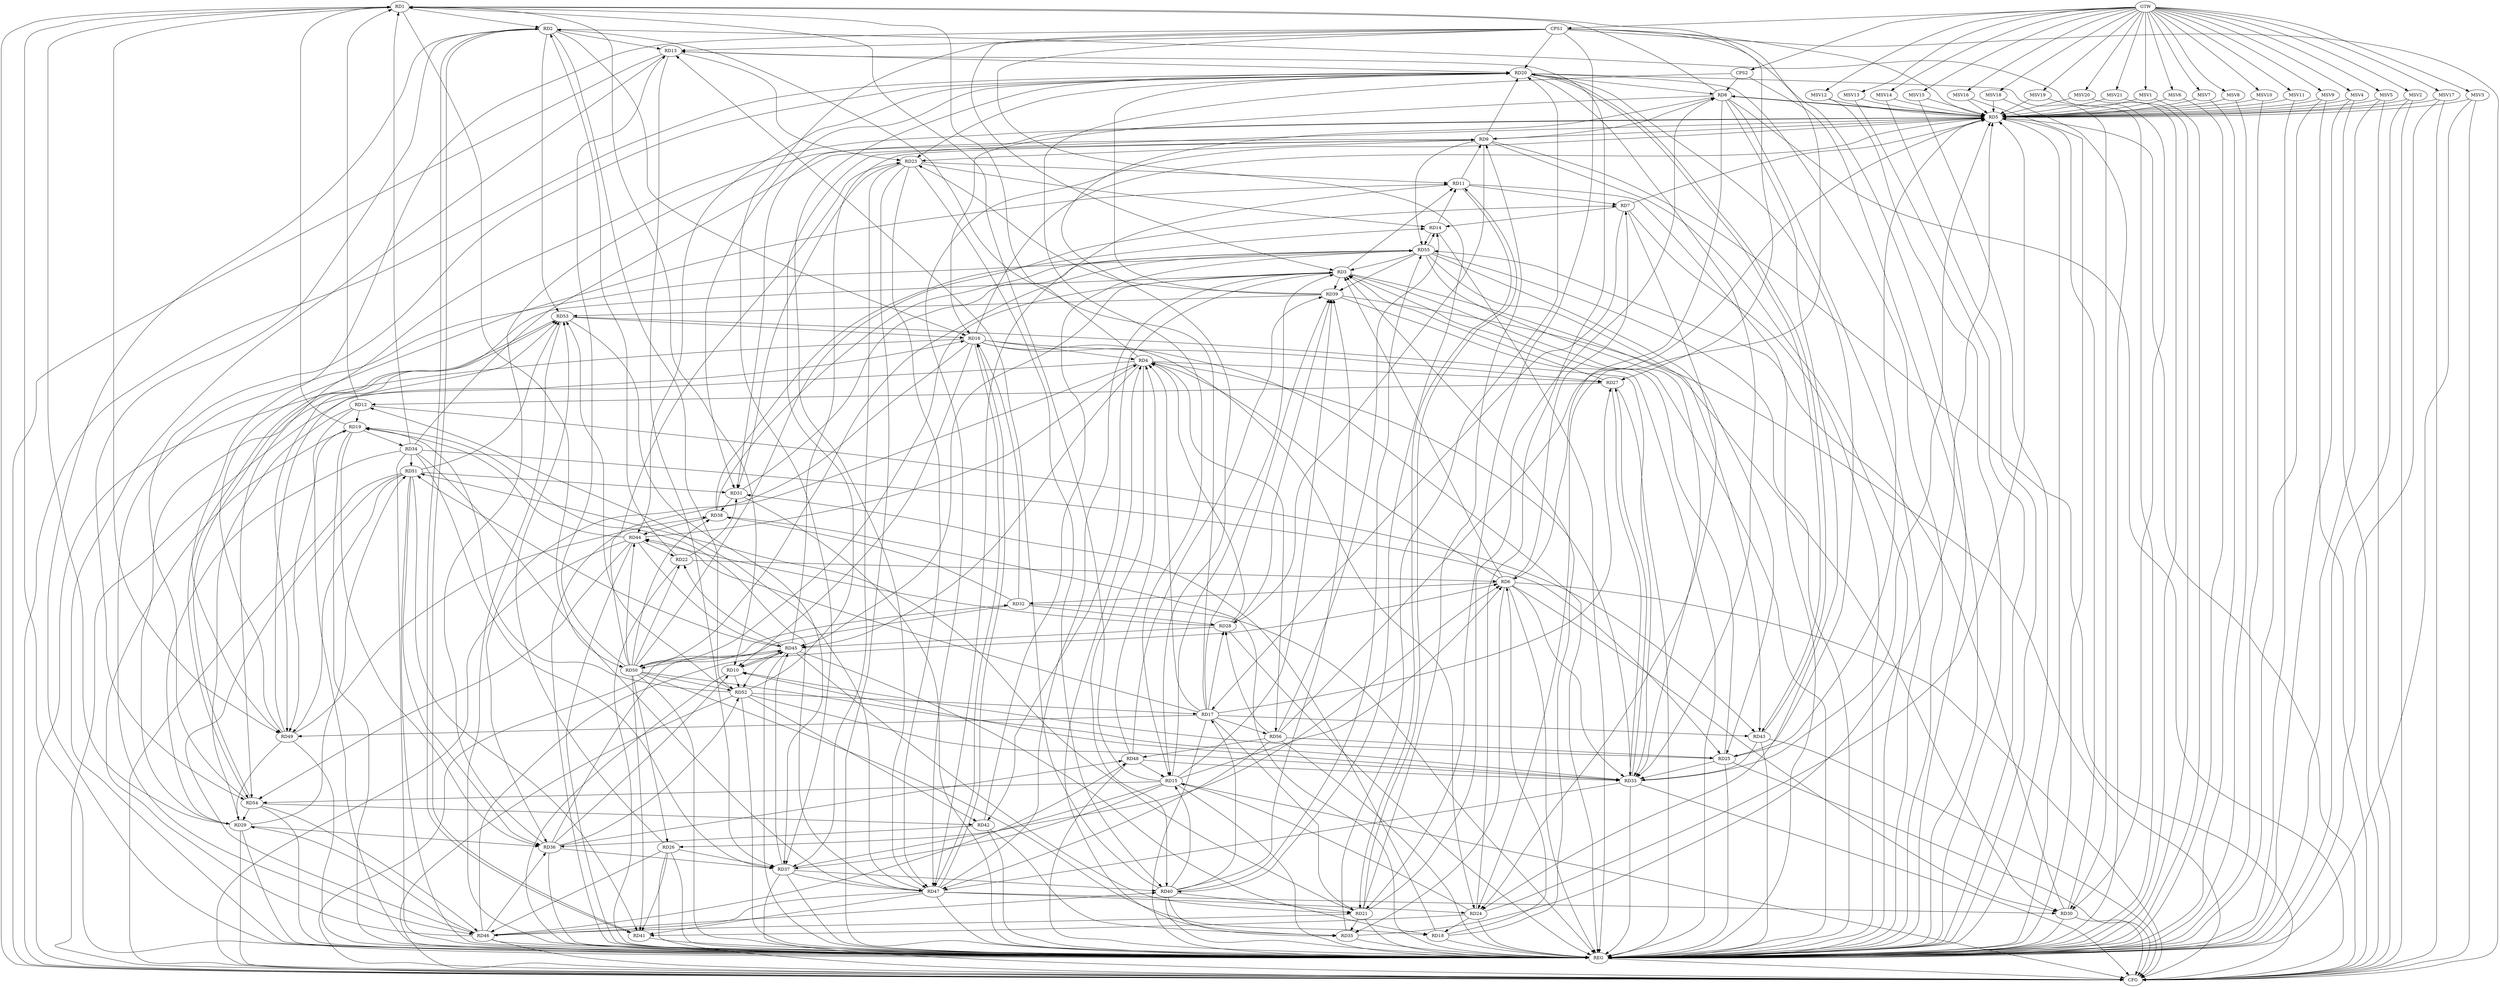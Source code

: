 strict digraph G {
  RD1 [ label="RD1" ];
  RD2 [ label="RD2" ];
  RD3 [ label="RD3" ];
  RD4 [ label="RD4" ];
  RD5 [ label="RD5" ];
  RD6 [ label="RD6" ];
  RD7 [ label="RD7" ];
  RD8 [ label="RD8" ];
  RD9 [ label="RD9" ];
  RD10 [ label="RD10" ];
  RD11 [ label="RD11" ];
  RD12 [ label="RD12" ];
  RD13 [ label="RD13" ];
  RD14 [ label="RD14" ];
  RD15 [ label="RD15" ];
  RD16 [ label="RD16" ];
  RD17 [ label="RD17" ];
  RD18 [ label="RD18" ];
  RD19 [ label="RD19" ];
  RD20 [ label="RD20" ];
  RD21 [ label="RD21" ];
  RD22 [ label="RD22" ];
  RD23 [ label="RD23" ];
  RD24 [ label="RD24" ];
  RD25 [ label="RD25" ];
  RD26 [ label="RD26" ];
  RD27 [ label="RD27" ];
  RD28 [ label="RD28" ];
  RD29 [ label="RD29" ];
  RD30 [ label="RD30" ];
  RD31 [ label="RD31" ];
  RD32 [ label="RD32" ];
  RD33 [ label="RD33" ];
  RD34 [ label="RD34" ];
  RD35 [ label="RD35" ];
  RD36 [ label="RD36" ];
  RD37 [ label="RD37" ];
  RD38 [ label="RD38" ];
  RD39 [ label="RD39" ];
  RD40 [ label="RD40" ];
  RD41 [ label="RD41" ];
  RD42 [ label="RD42" ];
  RD43 [ label="RD43" ];
  RD44 [ label="RD44" ];
  RD45 [ label="RD45" ];
  RD46 [ label="RD46" ];
  RD47 [ label="RD47" ];
  RD48 [ label="RD48" ];
  RD49 [ label="RD49" ];
  RD50 [ label="RD50" ];
  RD51 [ label="RD51" ];
  RD52 [ label="RD52" ];
  RD53 [ label="RD53" ];
  RD54 [ label="RD54" ];
  RD55 [ label="RD55" ];
  RD56 [ label="RD56" ];
  CPS1 [ label="CPS1" ];
  CPS2 [ label="CPS2" ];
  GTW [ label="GTW" ];
  REG [ label="REG" ];
  CFG [ label="CFG" ];
  MSV1 [ label="MSV1" ];
  MSV2 [ label="MSV2" ];
  MSV3 [ label="MSV3" ];
  MSV4 [ label="MSV4" ];
  MSV5 [ label="MSV5" ];
  MSV6 [ label="MSV6" ];
  MSV7 [ label="MSV7" ];
  MSV8 [ label="MSV8" ];
  MSV9 [ label="MSV9" ];
  MSV10 [ label="MSV10" ];
  MSV11 [ label="MSV11" ];
  MSV12 [ label="MSV12" ];
  MSV13 [ label="MSV13" ];
  MSV14 [ label="MSV14" ];
  MSV15 [ label="MSV15" ];
  MSV16 [ label="MSV16" ];
  MSV17 [ label="MSV17" ];
  MSV18 [ label="MSV18" ];
  MSV19 [ label="MSV19" ];
  MSV20 [ label="MSV20" ];
  MSV21 [ label="MSV21" ];
  RD1 -> RD2;
  RD4 -> RD1;
  RD8 -> RD1;
  RD1 -> RD10;
  RD12 -> RD1;
  RD15 -> RD1;
  RD19 -> RD1;
  RD1 -> RD24;
  RD29 -> RD1;
  RD34 -> RD1;
  RD1 -> RD49;
  RD1 -> RD50;
  RD2 -> RD13;
  RD2 -> RD16;
  RD17 -> RD2;
  RD22 -> RD2;
  RD2 -> RD30;
  RD2 -> RD41;
  RD41 -> RD2;
  RD2 -> RD52;
  RD2 -> RD53;
  RD2 -> RD54;
  RD6 -> RD3;
  RD3 -> RD11;
  RD15 -> RD3;
  RD18 -> RD3;
  RD25 -> RD3;
  RD27 -> RD3;
  RD3 -> RD30;
  RD3 -> RD39;
  RD3 -> RD42;
  RD3 -> RD45;
  RD47 -> RD3;
  RD3 -> RD49;
  RD3 -> RD50;
  RD55 -> RD3;
  RD6 -> RD4;
  RD16 -> RD4;
  RD17 -> RD4;
  RD4 -> RD27;
  RD28 -> RD4;
  RD4 -> RD33;
  RD35 -> RD4;
  RD4 -> RD40;
  RD44 -> RD4;
  RD4 -> RD45;
  RD48 -> RD4;
  RD4 -> RD56;
  RD7 -> RD5;
  RD5 -> RD8;
  RD8 -> RD5;
  RD5 -> RD9;
  RD16 -> RD5;
  RD24 -> RD5;
  RD25 -> RD5;
  RD30 -> RD5;
  RD5 -> RD31;
  RD33 -> RD5;
  RD35 -> RD5;
  RD5 -> RD47;
  RD52 -> RD5;
  RD5 -> RD54;
  RD56 -> RD5;
  RD6 -> RD7;
  RD8 -> RD6;
  RD15 -> RD6;
  RD18 -> RD6;
  RD22 -> RD6;
  RD6 -> RD30;
  RD6 -> RD32;
  RD6 -> RD33;
  RD6 -> RD35;
  RD37 -> RD6;
  RD46 -> RD6;
  RD11 -> RD7;
  RD7 -> RD14;
  RD7 -> RD17;
  RD7 -> RD24;
  RD50 -> RD7;
  RD9 -> RD8;
  RD8 -> RD15;
  RD8 -> RD16;
  RD20 -> RD8;
  RD21 -> RD8;
  RD8 -> RD24;
  RD11 -> RD9;
  RD9 -> RD20;
  RD21 -> RD9;
  RD9 -> RD23;
  RD9 -> RD28;
  RD34 -> RD9;
  RD36 -> RD9;
  RD45 -> RD9;
  RD9 -> RD55;
  RD16 -> RD10;
  RD25 -> RD10;
  RD33 -> RD10;
  RD36 -> RD10;
  RD10 -> RD45;
  RD45 -> RD10;
  RD10 -> RD52;
  RD14 -> RD11;
  RD11 -> RD21;
  RD21 -> RD11;
  RD23 -> RD11;
  RD11 -> RD47;
  RD49 -> RD11;
  RD12 -> RD19;
  RD27 -> RD12;
  RD12 -> RD29;
  RD12 -> RD43;
  RD47 -> RD12;
  RD13 -> RD20;
  RD13 -> RD23;
  RD24 -> RD13;
  RD13 -> RD37;
  RD40 -> RD13;
  RD50 -> RD13;
  RD23 -> RD14;
  RD38 -> RD14;
  RD14 -> RD55;
  RD55 -> RD14;
  RD56 -> RD14;
  RD24 -> RD15;
  RD15 -> RD26;
  RD15 -> RD37;
  RD15 -> RD39;
  RD40 -> RD15;
  RD48 -> RD15;
  RD15 -> RD54;
  RD16 -> RD24;
  RD16 -> RD27;
  RD29 -> RD16;
  RD32 -> RD16;
  RD16 -> RD36;
  RD16 -> RD47;
  RD47 -> RD16;
  RD53 -> RD16;
  RD17 -> RD21;
  RD17 -> RD27;
  RD17 -> RD28;
  RD17 -> RD39;
  RD40 -> RD17;
  RD17 -> RD43;
  RD17 -> RD44;
  RD17 -> RD49;
  RD52 -> RD17;
  RD17 -> RD56;
  RD24 -> RD18;
  RD18 -> RD31;
  RD45 -> RD18;
  RD50 -> RD18;
  RD19 -> RD34;
  RD19 -> RD36;
  RD44 -> RD19;
  RD46 -> RD19;
  RD47 -> RD19;
  RD19 -> RD49;
  RD52 -> RD19;
  RD20 -> RD23;
  RD20 -> RD25;
  RD20 -> RD30;
  RD20 -> RD31;
  RD20 -> RD33;
  RD35 -> RD20;
  RD39 -> RD20;
  RD20 -> RD43;
  RD43 -> RD20;
  RD20 -> RD44;
  RD20 -> RD47;
  RD54 -> RD20;
  RD21 -> RD35;
  RD40 -> RD21;
  RD45 -> RD21;
  RD21 -> RD46;
  RD21 -> RD51;
  RD22 -> RD31;
  RD44 -> RD22;
  RD45 -> RD22;
  RD50 -> RD22;
  RD23 -> RD31;
  RD23 -> RD37;
  RD39 -> RD23;
  RD23 -> RD40;
  RD23 -> RD47;
  RD50 -> RD23;
  RD24 -> RD41;
  RD47 -> RD24;
  RD25 -> RD33;
  RD34 -> RD25;
  RD55 -> RD25;
  RD56 -> RD25;
  RD26 -> RD37;
  RD26 -> RD41;
  RD26 -> RD46;
  RD50 -> RD26;
  RD26 -> RD53;
  RD27 -> RD33;
  RD33 -> RD27;
  RD32 -> RD28;
  RD28 -> RD39;
  RD28 -> RD44;
  RD28 -> RD45;
  RD56 -> RD28;
  RD34 -> RD29;
  RD29 -> RD36;
  RD46 -> RD29;
  RD49 -> RD29;
  RD29 -> RD51;
  RD54 -> RD29;
  RD47 -> RD30;
  RD30 -> RD55;
  RD31 -> RD38;
  RD51 -> RD31;
  RD31 -> RD55;
  RD32 -> RD38;
  RD50 -> RD32;
  RD43 -> RD33;
  RD33 -> RD47;
  RD48 -> RD33;
  RD50 -> RD33;
  RD52 -> RD33;
  RD53 -> RD33;
  RD55 -> RD33;
  RD34 -> RD37;
  RD34 -> RD47;
  RD34 -> RD51;
  RD40 -> RD35;
  RD42 -> RD35;
  RD36 -> RD37;
  RD42 -> RD36;
  RD36 -> RD45;
  RD46 -> RD36;
  RD36 -> RD48;
  RD51 -> RD36;
  RD36 -> RD52;
  RD37 -> RD40;
  RD37 -> RD45;
  RD37 -> RD47;
  RD53 -> RD37;
  RD38 -> RD44;
  RD49 -> RD38;
  RD50 -> RD38;
  RD38 -> RD55;
  RD40 -> RD39;
  RD48 -> RD39;
  RD39 -> RD53;
  RD55 -> RD39;
  RD46 -> RD40;
  RD40 -> RD55;
  RD47 -> RD41;
  RD50 -> RD41;
  RD51 -> RD41;
  RD52 -> RD42;
  RD54 -> RD42;
  RD42 -> RD55;
  RD55 -> RD43;
  RD44 -> RD45;
  RD50 -> RD44;
  RD44 -> RD54;
  RD45 -> RD50;
  RD45 -> RD51;
  RD45 -> RD52;
  RD47 -> RD46;
  RD46 -> RD48;
  RD51 -> RD46;
  RD54 -> RD46;
  RD55 -> RD46;
  RD56 -> RD47;
  RD56 -> RD48;
  RD51 -> RD49;
  RD49 -> RD53;
  RD50 -> RD52;
  RD50 -> RD55;
  RD51 -> RD53;
  RD52 -> RD53;
  RD53 -> RD54;
  RD54 -> RD53;
  CPS1 -> RD5;
  CPS1 -> RD49;
  CPS1 -> RD37;
  CPS1 -> RD13;
  CPS1 -> RD27;
  CPS1 -> RD21;
  CPS1 -> RD3;
  CPS1 -> RD40;
  CPS1 -> RD20;
  CPS2 -> RD15;
  CPS2 -> RD8;
  GTW -> CPS1;
  GTW -> CPS2;
  RD1 -> REG;
  RD2 -> REG;
  RD3 -> REG;
  RD4 -> REG;
  RD5 -> REG;
  RD6 -> REG;
  RD7 -> REG;
  RD8 -> REG;
  RD9 -> REG;
  RD10 -> REG;
  RD11 -> REG;
  RD12 -> REG;
  RD13 -> REG;
  RD14 -> REG;
  RD15 -> REG;
  RD16 -> REG;
  RD17 -> REG;
  RD18 -> REG;
  RD19 -> REG;
  RD20 -> REG;
  RD21 -> REG;
  RD22 -> REG;
  RD23 -> REG;
  RD24 -> REG;
  RD25 -> REG;
  RD26 -> REG;
  RD27 -> REG;
  RD28 -> REG;
  RD29 -> REG;
  RD30 -> REG;
  RD31 -> REG;
  RD32 -> REG;
  RD33 -> REG;
  RD34 -> REG;
  RD35 -> REG;
  RD36 -> REG;
  RD37 -> REG;
  RD38 -> REG;
  RD39 -> REG;
  RD40 -> REG;
  RD41 -> REG;
  RD42 -> REG;
  RD43 -> REG;
  RD44 -> REG;
  RD45 -> REG;
  RD46 -> REG;
  RD47 -> REG;
  RD48 -> REG;
  RD49 -> REG;
  RD50 -> REG;
  RD51 -> REG;
  RD52 -> REG;
  RD53 -> REG;
  RD54 -> REG;
  RD55 -> REG;
  RD56 -> REG;
  CPS1 -> REG;
  CPS2 -> REG;
  RD25 -> CFG;
  RD4 -> CFG;
  RD33 -> CFG;
  RD51 -> CFG;
  RD1 -> CFG;
  RD39 -> CFG;
  RD29 -> CFG;
  RD15 -> CFG;
  RD37 -> CFG;
  RD46 -> CFG;
  RD32 -> CFG;
  RD16 -> CFG;
  RD30 -> CFG;
  RD6 -> CFG;
  RD20 -> CFG;
  RD44 -> CFG;
  RD9 -> CFG;
  RD26 -> CFG;
  RD5 -> CFG;
  RD43 -> CFG;
  RD13 -> CFG;
  CPS1 -> CFG;
  RD52 -> CFG;
  RD8 -> CFG;
  REG -> CFG;
  MSV1 -> RD5;
  MSV2 -> RD5;
  GTW -> MSV1;
  MSV1 -> REG;
  GTW -> MSV2;
  MSV2 -> REG;
  MSV2 -> CFG;
  MSV3 -> RD5;
  MSV4 -> RD5;
  MSV5 -> RD5;
  MSV6 -> RD5;
  GTW -> MSV3;
  MSV3 -> REG;
  MSV3 -> CFG;
  GTW -> MSV4;
  MSV4 -> REG;
  MSV4 -> CFG;
  GTW -> MSV5;
  MSV5 -> REG;
  MSV5 -> CFG;
  GTW -> MSV6;
  MSV6 -> REG;
  MSV7 -> RD5;
  MSV8 -> RD5;
  MSV9 -> RD5;
  GTW -> MSV7;
  MSV7 -> REG;
  GTW -> MSV8;
  MSV8 -> REG;
  GTW -> MSV9;
  MSV9 -> REG;
  MSV9 -> CFG;
  MSV10 -> RD5;
  GTW -> MSV10;
  MSV10 -> REG;
  MSV11 -> RD5;
  MSV12 -> RD5;
  GTW -> MSV11;
  MSV11 -> REG;
  GTW -> MSV12;
  MSV12 -> REG;
  MSV13 -> RD5;
  MSV14 -> RD5;
  GTW -> MSV13;
  MSV13 -> REG;
  GTW -> MSV14;
  MSV14 -> REG;
  MSV15 -> RD5;
  MSV16 -> RD5;
  MSV17 -> RD5;
  GTW -> MSV15;
  MSV15 -> REG;
  GTW -> MSV16;
  MSV16 -> REG;
  GTW -> MSV17;
  MSV17 -> REG;
  MSV17 -> CFG;
  MSV18 -> RD5;
  MSV19 -> RD5;
  MSV20 -> RD5;
  MSV21 -> RD5;
  GTW -> MSV18;
  MSV18 -> REG;
  GTW -> MSV19;
  MSV19 -> REG;
  GTW -> MSV20;
  MSV20 -> REG;
  GTW -> MSV21;
  MSV21 -> REG;
}

